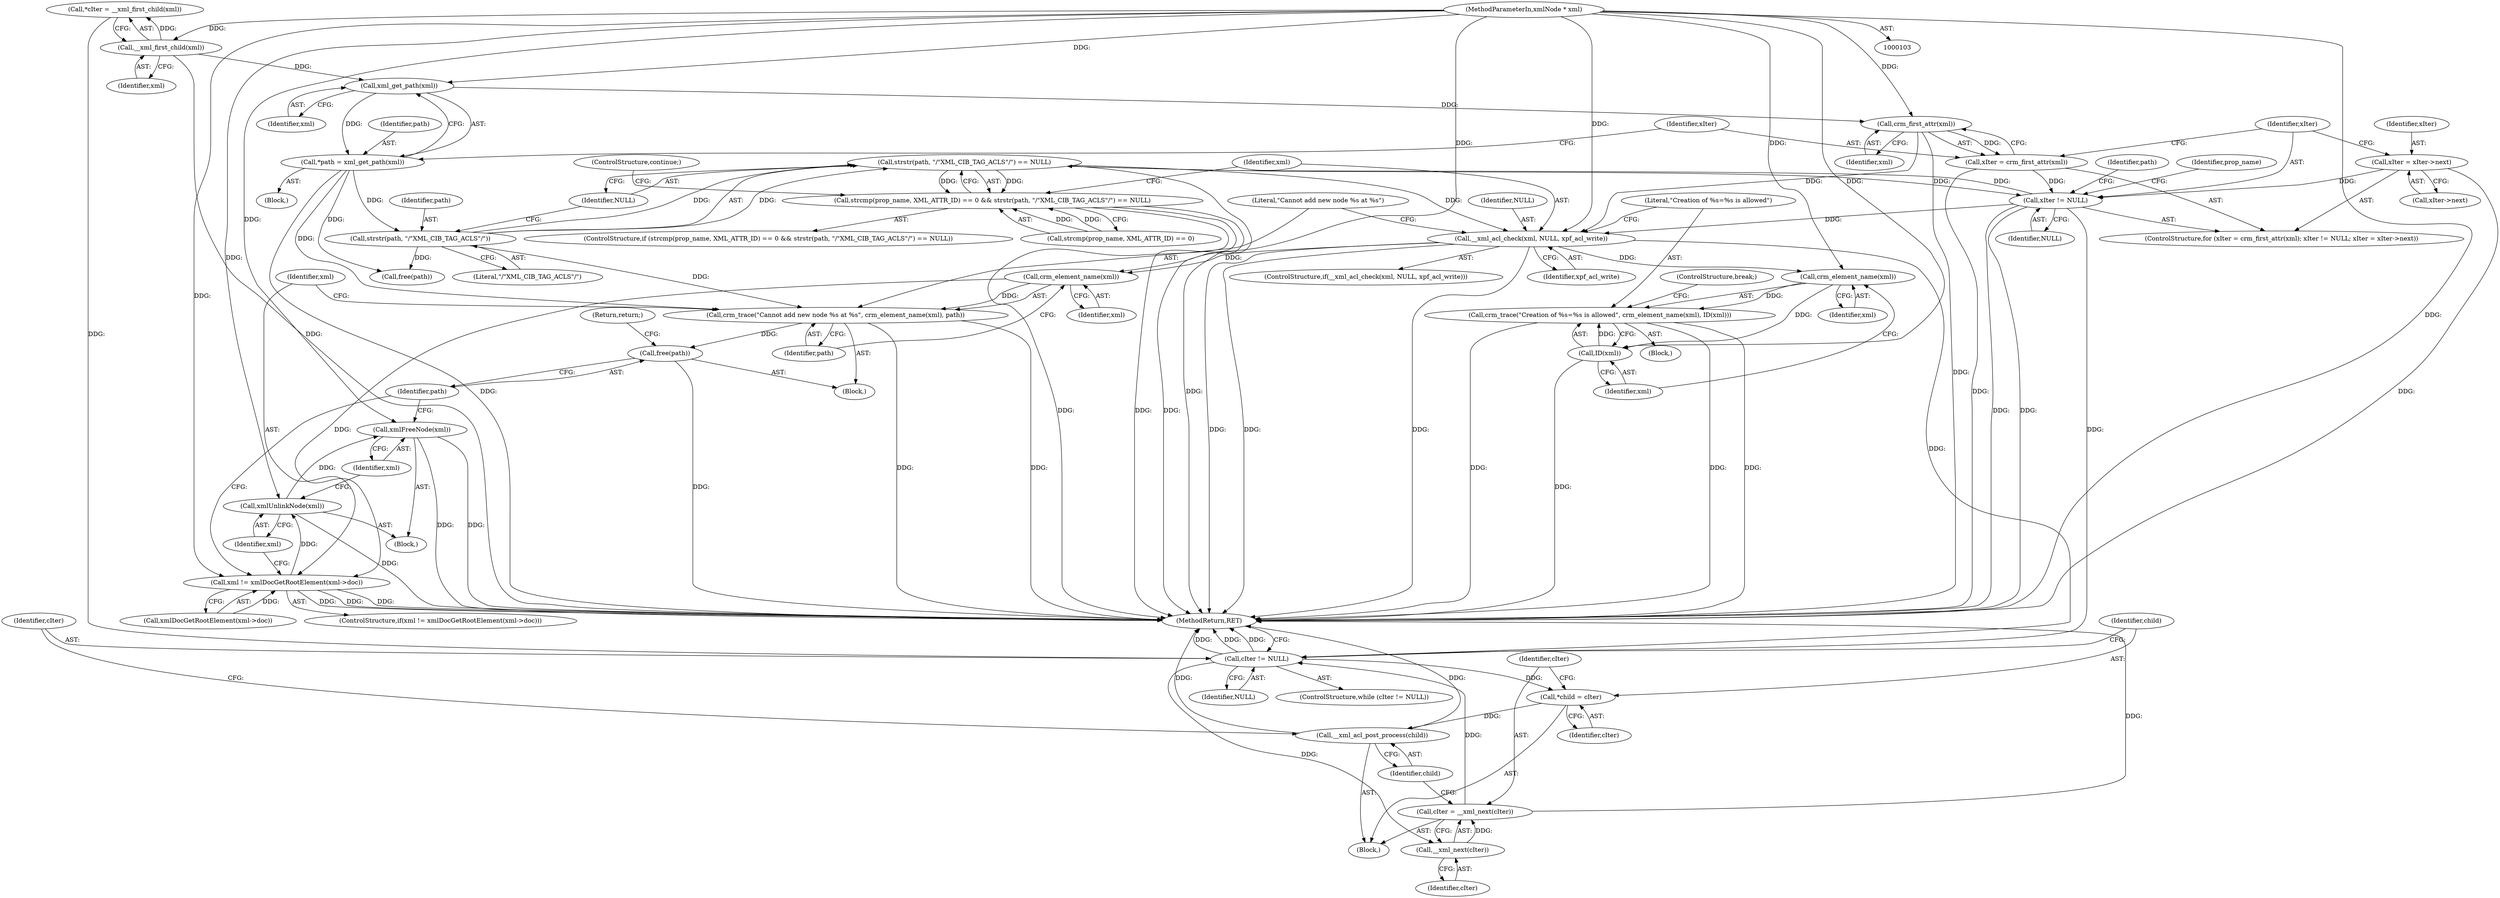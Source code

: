 digraph "0_pacemaker_84ac07c@API" {
"1000162" [label="(Call,strstr(path, \"/\"XML_CIB_TAG_ACLS\"/\") == NULL)"];
"1000163" [label="(Call,strstr(path, \"/\"XML_CIB_TAG_ACLS\"/\"))"];
"1000129" [label="(Call,*path = xml_get_path(xml))"];
"1000131" [label="(Call,xml_get_path(xml))"];
"1000109" [label="(Call,__xml_first_child(xml))"];
"1000104" [label="(MethodParameterIn,xmlNode * xml)"];
"1000138" [label="(Call,xIter != NULL)"];
"1000141" [label="(Call,xIter = xIter->next)"];
"1000134" [label="(Call,xIter = crm_first_attr(xml))"];
"1000136" [label="(Call,crm_first_attr(xml))"];
"1000162" [label="(Call,strstr(path, \"/\"XML_CIB_TAG_ACLS\"/\") == NULL)"];
"1000156" [label="(Call,strcmp(prop_name, XML_ATTR_ID) == 0 && strstr(path, \"/\"XML_CIB_TAG_ACLS\"/\") == NULL)"];
"1000171" [label="(Call,__xml_acl_check(xml, NULL, xpf_acl_write))"];
"1000178" [label="(Call,crm_element_name(xml))"];
"1000176" [label="(Call,crm_trace(\"Creation of %s=%s is allowed\", crm_element_name(xml), ID(xml)))"];
"1000180" [label="(Call,ID(xml))"];
"1000187" [label="(Call,crm_element_name(xml))"];
"1000185" [label="(Call,crm_trace(\"Cannot add new node %s at %s\", crm_element_name(xml), path))"];
"1000202" [label="(Call,free(path))"];
"1000191" [label="(Call,xml != xmlDocGetRootElement(xml->doc))"];
"1000198" [label="(Call,xmlUnlinkNode(xml))"];
"1000200" [label="(Call,xmlFreeNode(xml))"];
"1000208" [label="(Call,cIter != NULL)"];
"1000213" [label="(Call,*child = cIter)"];
"1000220" [label="(Call,__xml_acl_post_process(child))"];
"1000218" [label="(Call,__xml_next(cIter))"];
"1000216" [label="(Call,cIter = __xml_next(cIter))"];
"1000157" [label="(Call,strcmp(prop_name, XML_ATTR_ID) == 0)"];
"1000175" [label="(Block,)"];
"1000180" [label="(Call,ID(xml))"];
"1000141" [label="(Call,xIter = xIter->next)"];
"1000162" [label="(Call,strstr(path, \"/\"XML_CIB_TAG_ACLS\"/\") == NULL)"];
"1000142" [label="(Identifier,xIter)"];
"1000138" [label="(Call,xIter != NULL)"];
"1000140" [label="(Identifier,NULL)"];
"1000200" [label="(Call,xmlFreeNode(xml))"];
"1000110" [label="(Identifier,xml)"];
"1000156" [label="(Call,strcmp(prop_name, XML_ATTR_ID) == 0 && strstr(path, \"/\"XML_CIB_TAG_ACLS\"/\") == NULL)"];
"1000168" [label="(ControlStructure,continue;)"];
"1000123" [label="(Block,)"];
"1000163" [label="(Call,strstr(path, \"/\"XML_CIB_TAG_ACLS\"/\"))"];
"1000155" [label="(ControlStructure,if (strcmp(prop_name, XML_ATTR_ID) == 0 && strstr(path, \"/\"XML_CIB_TAG_ACLS\"/\") == NULL))"];
"1000173" [label="(Identifier,NULL)"];
"1000136" [label="(Call,crm_first_attr(xml))"];
"1000186" [label="(Literal,\"Cannot add new node %s at %s\")"];
"1000170" [label="(ControlStructure,if(__xml_acl_check(xml, NULL, xpf_acl_write)))"];
"1000203" [label="(Identifier,path)"];
"1000129" [label="(Call,*path = xml_get_path(xml))"];
"1000135" [label="(Identifier,xIter)"];
"1000176" [label="(Call,crm_trace(\"Creation of %s=%s is allowed\", crm_element_name(xml), ID(xml)))"];
"1000177" [label="(Literal,\"Creation of %s=%s is allowed\")"];
"1000206" [label="(Identifier,path)"];
"1000192" [label="(Identifier,xml)"];
"1000164" [label="(Identifier,path)"];
"1000216" [label="(Call,cIter = __xml_next(cIter))"];
"1000219" [label="(Identifier,cIter)"];
"1000174" [label="(Identifier,xpf_acl_write)"];
"1000190" [label="(ControlStructure,if(xml != xmlDocGetRootElement(xml->doc)))"];
"1000209" [label="(Identifier,cIter)"];
"1000185" [label="(Call,crm_trace(\"Cannot add new node %s at %s\", crm_element_name(xml), path))"];
"1000131" [label="(Call,xml_get_path(xml))"];
"1000165" [label="(Literal,\"/\"XML_CIB_TAG_ACLS\"/\")"];
"1000222" [label="(MethodReturn,RET)"];
"1000198" [label="(Call,xmlUnlinkNode(xml))"];
"1000107" [label="(Call,*cIter = __xml_first_child(xml))"];
"1000133" [label="(ControlStructure,for (xIter = crm_first_attr(xml); xIter != NULL; xIter = xIter->next))"];
"1000134" [label="(Call,xIter = crm_first_attr(xml))"];
"1000202" [label="(Call,free(path))"];
"1000197" [label="(Block,)"];
"1000211" [label="(Block,)"];
"1000149" [label="(Identifier,prop_name)"];
"1000221" [label="(Identifier,child)"];
"1000184" [label="(Block,)"];
"1000220" [label="(Call,__xml_acl_post_process(child))"];
"1000104" [label="(MethodParameterIn,xmlNode * xml)"];
"1000193" [label="(Call,xmlDocGetRootElement(xml->doc))"];
"1000187" [label="(Call,crm_element_name(xml))"];
"1000189" [label="(Identifier,path)"];
"1000207" [label="(ControlStructure,while (cIter != NULL))"];
"1000199" [label="(Identifier,xml)"];
"1000178" [label="(Call,crm_element_name(xml))"];
"1000132" [label="(Identifier,xml)"];
"1000201" [label="(Identifier,xml)"];
"1000139" [label="(Identifier,xIter)"];
"1000210" [label="(Identifier,NULL)"];
"1000214" [label="(Identifier,child)"];
"1000137" [label="(Identifier,xml)"];
"1000204" [label="(Return,return;)"];
"1000217" [label="(Identifier,cIter)"];
"1000191" [label="(Call,xml != xmlDocGetRootElement(xml->doc))"];
"1000179" [label="(Identifier,xml)"];
"1000171" [label="(Call,__xml_acl_check(xml, NULL, xpf_acl_write))"];
"1000188" [label="(Identifier,xml)"];
"1000130" [label="(Identifier,path)"];
"1000166" [label="(Identifier,NULL)"];
"1000143" [label="(Call,xIter->next)"];
"1000181" [label="(Identifier,xml)"];
"1000208" [label="(Call,cIter != NULL)"];
"1000218" [label="(Call,__xml_next(cIter))"];
"1000182" [label="(ControlStructure,break;)"];
"1000213" [label="(Call,*child = cIter)"];
"1000109" [label="(Call,__xml_first_child(xml))"];
"1000205" [label="(Call,free(path))"];
"1000172" [label="(Identifier,xml)"];
"1000215" [label="(Identifier,cIter)"];
"1000162" -> "1000156"  [label="AST: "];
"1000162" -> "1000166"  [label="CFG: "];
"1000163" -> "1000162"  [label="AST: "];
"1000166" -> "1000162"  [label="AST: "];
"1000156" -> "1000162"  [label="CFG: "];
"1000162" -> "1000222"  [label="DDG: "];
"1000162" -> "1000138"  [label="DDG: "];
"1000162" -> "1000156"  [label="DDG: "];
"1000162" -> "1000156"  [label="DDG: "];
"1000163" -> "1000162"  [label="DDG: "];
"1000163" -> "1000162"  [label="DDG: "];
"1000138" -> "1000162"  [label="DDG: "];
"1000162" -> "1000171"  [label="DDG: "];
"1000163" -> "1000165"  [label="CFG: "];
"1000164" -> "1000163"  [label="AST: "];
"1000165" -> "1000163"  [label="AST: "];
"1000166" -> "1000163"  [label="CFG: "];
"1000129" -> "1000163"  [label="DDG: "];
"1000163" -> "1000185"  [label="DDG: "];
"1000163" -> "1000205"  [label="DDG: "];
"1000129" -> "1000123"  [label="AST: "];
"1000129" -> "1000131"  [label="CFG: "];
"1000130" -> "1000129"  [label="AST: "];
"1000131" -> "1000129"  [label="AST: "];
"1000135" -> "1000129"  [label="CFG: "];
"1000129" -> "1000222"  [label="DDG: "];
"1000131" -> "1000129"  [label="DDG: "];
"1000129" -> "1000185"  [label="DDG: "];
"1000129" -> "1000205"  [label="DDG: "];
"1000131" -> "1000132"  [label="CFG: "];
"1000132" -> "1000131"  [label="AST: "];
"1000109" -> "1000131"  [label="DDG: "];
"1000104" -> "1000131"  [label="DDG: "];
"1000131" -> "1000136"  [label="DDG: "];
"1000109" -> "1000107"  [label="AST: "];
"1000109" -> "1000110"  [label="CFG: "];
"1000110" -> "1000109"  [label="AST: "];
"1000107" -> "1000109"  [label="CFG: "];
"1000109" -> "1000222"  [label="DDG: "];
"1000109" -> "1000107"  [label="DDG: "];
"1000104" -> "1000109"  [label="DDG: "];
"1000104" -> "1000103"  [label="AST: "];
"1000104" -> "1000222"  [label="DDG: "];
"1000104" -> "1000136"  [label="DDG: "];
"1000104" -> "1000171"  [label="DDG: "];
"1000104" -> "1000178"  [label="DDG: "];
"1000104" -> "1000180"  [label="DDG: "];
"1000104" -> "1000187"  [label="DDG: "];
"1000104" -> "1000191"  [label="DDG: "];
"1000104" -> "1000198"  [label="DDG: "];
"1000104" -> "1000200"  [label="DDG: "];
"1000138" -> "1000133"  [label="AST: "];
"1000138" -> "1000140"  [label="CFG: "];
"1000139" -> "1000138"  [label="AST: "];
"1000140" -> "1000138"  [label="AST: "];
"1000149" -> "1000138"  [label="CFG: "];
"1000206" -> "1000138"  [label="CFG: "];
"1000138" -> "1000222"  [label="DDG: "];
"1000138" -> "1000222"  [label="DDG: "];
"1000141" -> "1000138"  [label="DDG: "];
"1000134" -> "1000138"  [label="DDG: "];
"1000138" -> "1000171"  [label="DDG: "];
"1000138" -> "1000208"  [label="DDG: "];
"1000141" -> "1000133"  [label="AST: "];
"1000141" -> "1000143"  [label="CFG: "];
"1000142" -> "1000141"  [label="AST: "];
"1000143" -> "1000141"  [label="AST: "];
"1000139" -> "1000141"  [label="CFG: "];
"1000141" -> "1000222"  [label="DDG: "];
"1000134" -> "1000133"  [label="AST: "];
"1000134" -> "1000136"  [label="CFG: "];
"1000135" -> "1000134"  [label="AST: "];
"1000136" -> "1000134"  [label="AST: "];
"1000139" -> "1000134"  [label="CFG: "];
"1000134" -> "1000222"  [label="DDG: "];
"1000136" -> "1000134"  [label="DDG: "];
"1000136" -> "1000137"  [label="CFG: "];
"1000137" -> "1000136"  [label="AST: "];
"1000136" -> "1000222"  [label="DDG: "];
"1000136" -> "1000171"  [label="DDG: "];
"1000156" -> "1000155"  [label="AST: "];
"1000156" -> "1000157"  [label="CFG: "];
"1000157" -> "1000156"  [label="AST: "];
"1000168" -> "1000156"  [label="CFG: "];
"1000172" -> "1000156"  [label="CFG: "];
"1000156" -> "1000222"  [label="DDG: "];
"1000156" -> "1000222"  [label="DDG: "];
"1000156" -> "1000222"  [label="DDG: "];
"1000157" -> "1000156"  [label="DDG: "];
"1000157" -> "1000156"  [label="DDG: "];
"1000171" -> "1000170"  [label="AST: "];
"1000171" -> "1000174"  [label="CFG: "];
"1000172" -> "1000171"  [label="AST: "];
"1000173" -> "1000171"  [label="AST: "];
"1000174" -> "1000171"  [label="AST: "];
"1000177" -> "1000171"  [label="CFG: "];
"1000186" -> "1000171"  [label="CFG: "];
"1000171" -> "1000222"  [label="DDG: "];
"1000171" -> "1000222"  [label="DDG: "];
"1000171" -> "1000222"  [label="DDG: "];
"1000171" -> "1000178"  [label="DDG: "];
"1000171" -> "1000187"  [label="DDG: "];
"1000171" -> "1000208"  [label="DDG: "];
"1000178" -> "1000176"  [label="AST: "];
"1000178" -> "1000179"  [label="CFG: "];
"1000179" -> "1000178"  [label="AST: "];
"1000181" -> "1000178"  [label="CFG: "];
"1000178" -> "1000176"  [label="DDG: "];
"1000178" -> "1000180"  [label="DDG: "];
"1000176" -> "1000175"  [label="AST: "];
"1000176" -> "1000180"  [label="CFG: "];
"1000177" -> "1000176"  [label="AST: "];
"1000180" -> "1000176"  [label="AST: "];
"1000182" -> "1000176"  [label="CFG: "];
"1000176" -> "1000222"  [label="DDG: "];
"1000176" -> "1000222"  [label="DDG: "];
"1000176" -> "1000222"  [label="DDG: "];
"1000180" -> "1000176"  [label="DDG: "];
"1000180" -> "1000181"  [label="CFG: "];
"1000181" -> "1000180"  [label="AST: "];
"1000180" -> "1000222"  [label="DDG: "];
"1000187" -> "1000185"  [label="AST: "];
"1000187" -> "1000188"  [label="CFG: "];
"1000188" -> "1000187"  [label="AST: "];
"1000189" -> "1000187"  [label="CFG: "];
"1000187" -> "1000185"  [label="DDG: "];
"1000187" -> "1000191"  [label="DDG: "];
"1000185" -> "1000184"  [label="AST: "];
"1000185" -> "1000189"  [label="CFG: "];
"1000186" -> "1000185"  [label="AST: "];
"1000189" -> "1000185"  [label="AST: "];
"1000192" -> "1000185"  [label="CFG: "];
"1000185" -> "1000222"  [label="DDG: "];
"1000185" -> "1000222"  [label="DDG: "];
"1000185" -> "1000202"  [label="DDG: "];
"1000202" -> "1000184"  [label="AST: "];
"1000202" -> "1000203"  [label="CFG: "];
"1000203" -> "1000202"  [label="AST: "];
"1000204" -> "1000202"  [label="CFG: "];
"1000202" -> "1000222"  [label="DDG: "];
"1000191" -> "1000190"  [label="AST: "];
"1000191" -> "1000193"  [label="CFG: "];
"1000192" -> "1000191"  [label="AST: "];
"1000193" -> "1000191"  [label="AST: "];
"1000199" -> "1000191"  [label="CFG: "];
"1000203" -> "1000191"  [label="CFG: "];
"1000191" -> "1000222"  [label="DDG: "];
"1000191" -> "1000222"  [label="DDG: "];
"1000191" -> "1000222"  [label="DDG: "];
"1000193" -> "1000191"  [label="DDG: "];
"1000191" -> "1000198"  [label="DDG: "];
"1000198" -> "1000197"  [label="AST: "];
"1000198" -> "1000199"  [label="CFG: "];
"1000199" -> "1000198"  [label="AST: "];
"1000201" -> "1000198"  [label="CFG: "];
"1000198" -> "1000222"  [label="DDG: "];
"1000198" -> "1000200"  [label="DDG: "];
"1000200" -> "1000197"  [label="AST: "];
"1000200" -> "1000201"  [label="CFG: "];
"1000201" -> "1000200"  [label="AST: "];
"1000203" -> "1000200"  [label="CFG: "];
"1000200" -> "1000222"  [label="DDG: "];
"1000200" -> "1000222"  [label="DDG: "];
"1000208" -> "1000207"  [label="AST: "];
"1000208" -> "1000210"  [label="CFG: "];
"1000209" -> "1000208"  [label="AST: "];
"1000210" -> "1000208"  [label="AST: "];
"1000214" -> "1000208"  [label="CFG: "];
"1000222" -> "1000208"  [label="CFG: "];
"1000208" -> "1000222"  [label="DDG: "];
"1000208" -> "1000222"  [label="DDG: "];
"1000208" -> "1000222"  [label="DDG: "];
"1000107" -> "1000208"  [label="DDG: "];
"1000216" -> "1000208"  [label="DDG: "];
"1000208" -> "1000213"  [label="DDG: "];
"1000208" -> "1000218"  [label="DDG: "];
"1000213" -> "1000211"  [label="AST: "];
"1000213" -> "1000215"  [label="CFG: "];
"1000214" -> "1000213"  [label="AST: "];
"1000215" -> "1000213"  [label="AST: "];
"1000217" -> "1000213"  [label="CFG: "];
"1000213" -> "1000220"  [label="DDG: "];
"1000220" -> "1000211"  [label="AST: "];
"1000220" -> "1000221"  [label="CFG: "];
"1000221" -> "1000220"  [label="AST: "];
"1000209" -> "1000220"  [label="CFG: "];
"1000220" -> "1000222"  [label="DDG: "];
"1000220" -> "1000222"  [label="DDG: "];
"1000218" -> "1000216"  [label="AST: "];
"1000218" -> "1000219"  [label="CFG: "];
"1000219" -> "1000218"  [label="AST: "];
"1000216" -> "1000218"  [label="CFG: "];
"1000218" -> "1000216"  [label="DDG: "];
"1000216" -> "1000211"  [label="AST: "];
"1000217" -> "1000216"  [label="AST: "];
"1000221" -> "1000216"  [label="CFG: "];
"1000216" -> "1000222"  [label="DDG: "];
}
